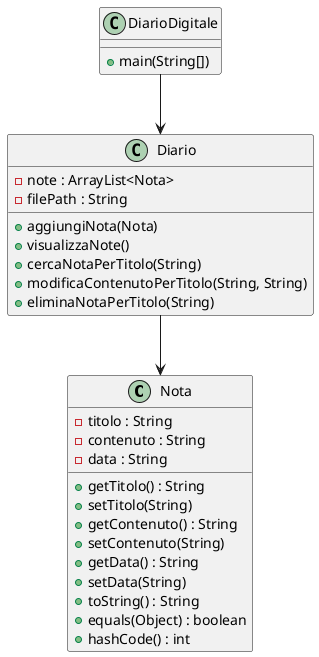 @startuml

class Nota {
    - titolo : String
    - contenuto : String
    - data : String
    + getTitolo() : String
    + setTitolo(String)
    + getContenuto() : String
    + setContenuto(String)
    + getData() : String
    + setData(String)
    + toString() : String
    + equals(Object) : boolean
    + hashCode() : int
}

class Diario {
    - note : ArrayList<Nota>
    - filePath : String
    + aggiungiNota(Nota)
    + visualizzaNote()
    + cercaNotaPerTitolo(String)
    + modificaContenutoPerTitolo(String, String)
    + eliminaNotaPerTitolo(String)
}

class DiarioDigitale {
    + main(String[])
}

DiarioDigitale --> Diario
Diario --> Nota

@enduml
